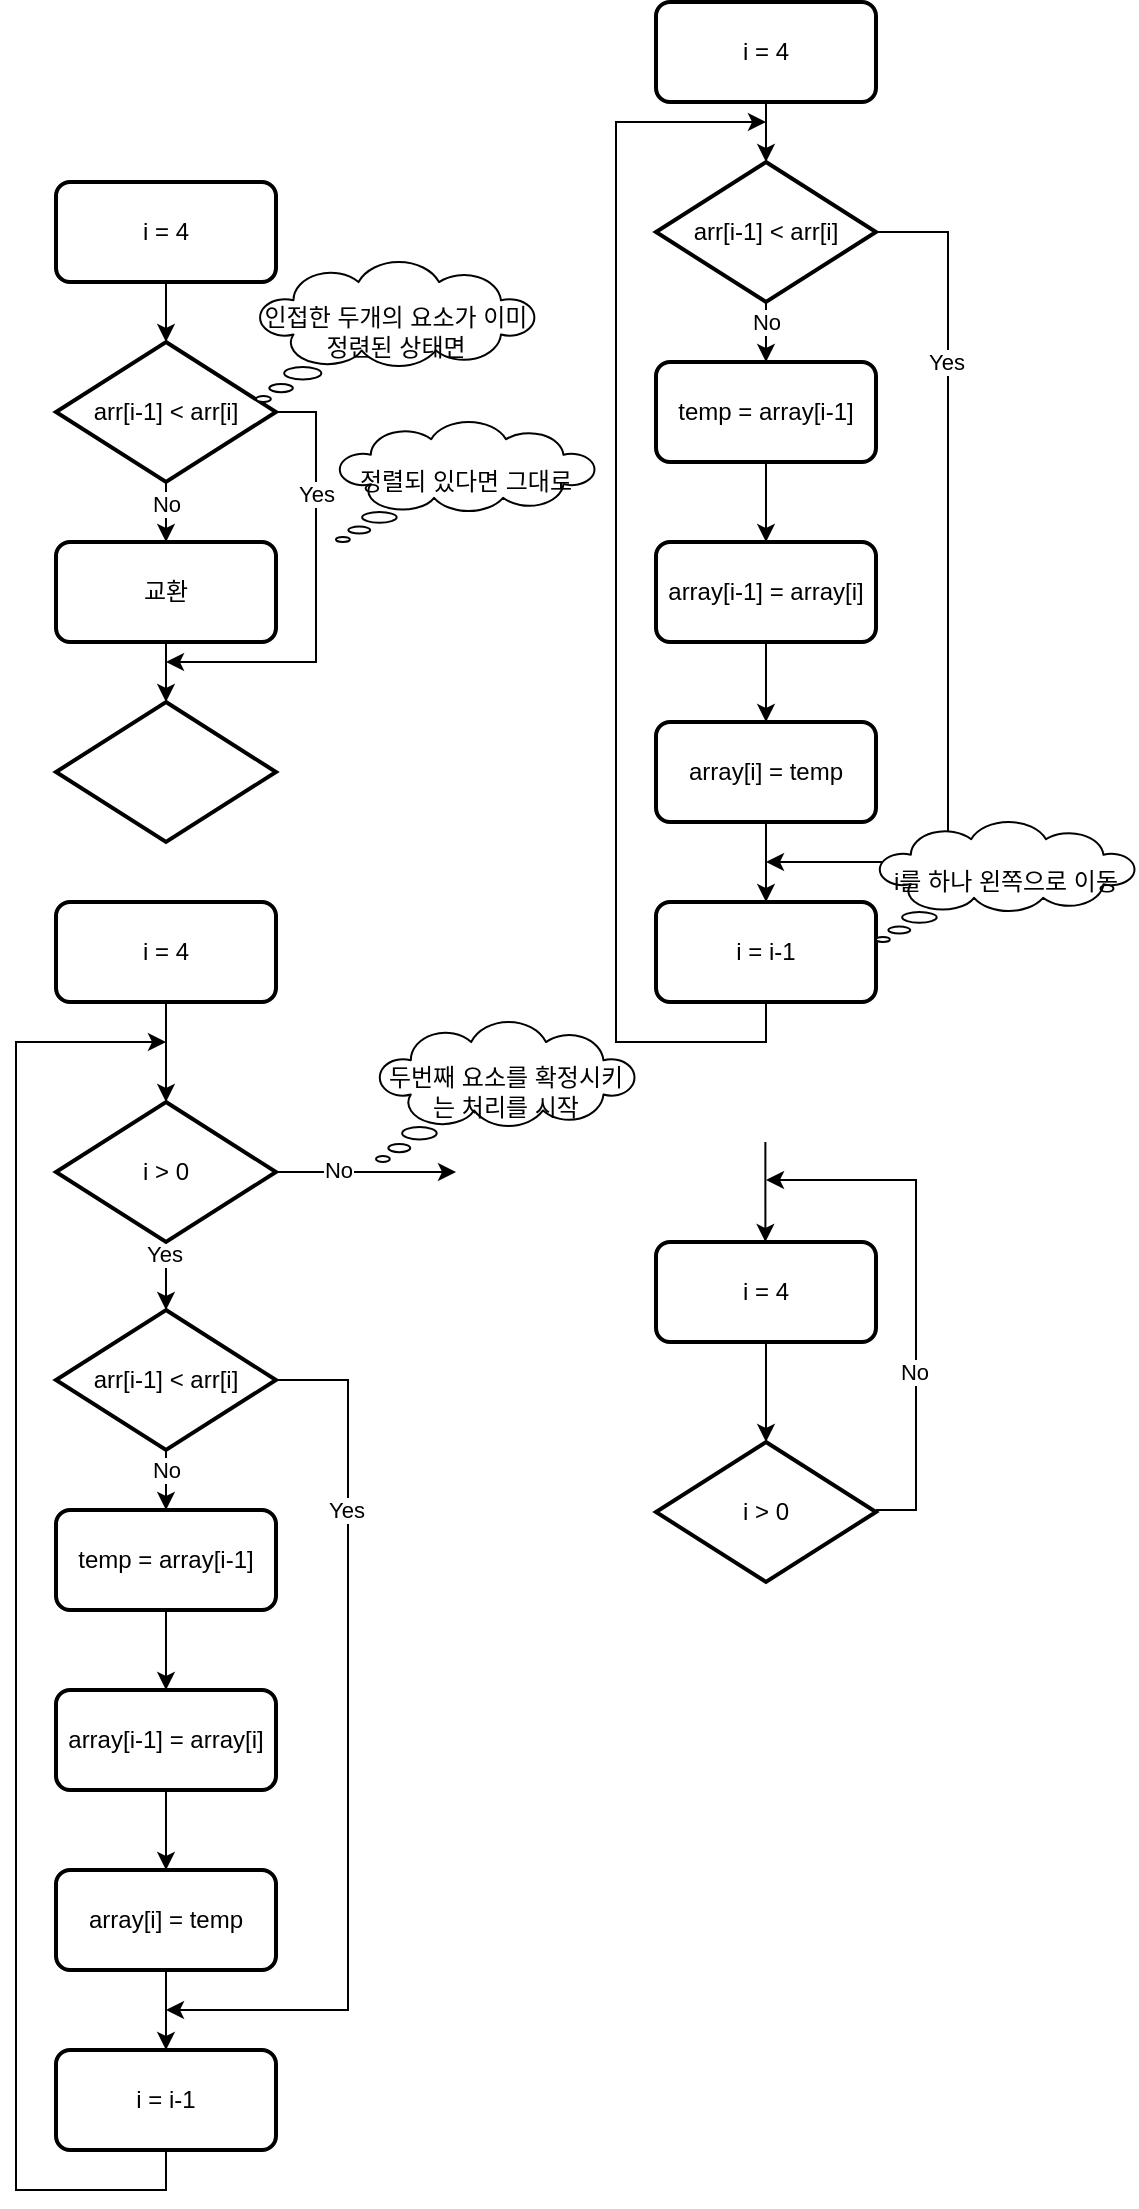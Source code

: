 <mxfile version="16.5.1" type="device"><diagram id="BrU7pwGGdGQ3I291FZM6" name="페이지-1"><mxGraphModel dx="352" dy="448" grid="1" gridSize="10" guides="1" tooltips="1" connect="1" arrows="1" fold="1" page="1" pageScale="1" pageWidth="827" pageHeight="1169" math="0" shadow="0"><root><mxCell id="0"/><mxCell id="1" parent="0"/><mxCell id="U3pKPKzp2jPYETeKQUqn-9" style="edgeStyle=orthogonalEdgeStyle;rounded=0;orthogonalLoop=1;jettySize=auto;html=1;entryX=0.5;entryY=0;entryDx=0;entryDy=0;entryPerimeter=0;" edge="1" parent="1" source="U3pKPKzp2jPYETeKQUqn-5" target="U3pKPKzp2jPYETeKQUqn-6"><mxGeometry relative="1" as="geometry"/></mxCell><mxCell id="U3pKPKzp2jPYETeKQUqn-5" value="i = 4" style="rounded=1;whiteSpace=wrap;html=1;absoluteArcSize=1;arcSize=14;strokeWidth=2;" vertex="1" parent="1"><mxGeometry x="40" y="130" width="110" height="50" as="geometry"/></mxCell><mxCell id="U3pKPKzp2jPYETeKQUqn-10" style="edgeStyle=orthogonalEdgeStyle;rounded=0;orthogonalLoop=1;jettySize=auto;html=1;" edge="1" parent="1" source="U3pKPKzp2jPYETeKQUqn-6" target="U3pKPKzp2jPYETeKQUqn-7"><mxGeometry relative="1" as="geometry"/></mxCell><mxCell id="U3pKPKzp2jPYETeKQUqn-12" value="No" style="edgeLabel;html=1;align=center;verticalAlign=middle;resizable=0;points=[];" vertex="1" connectable="0" parent="U3pKPKzp2jPYETeKQUqn-10"><mxGeometry x="-0.789" y="-1" relative="1" as="geometry"><mxPoint x="1" y="5" as="offset"/></mxGeometry></mxCell><mxCell id="U3pKPKzp2jPYETeKQUqn-13" style="edgeStyle=orthogonalEdgeStyle;rounded=0;orthogonalLoop=1;jettySize=auto;html=1;exitX=1;exitY=0.5;exitDx=0;exitDy=0;exitPerimeter=0;" edge="1" parent="1" source="U3pKPKzp2jPYETeKQUqn-6"><mxGeometry relative="1" as="geometry"><mxPoint x="95" y="370" as="targetPoint"/><Array as="points"><mxPoint x="170" y="245"/><mxPoint x="170" y="370"/></Array></mxGeometry></mxCell><mxCell id="U3pKPKzp2jPYETeKQUqn-14" value="Yes" style="edgeLabel;html=1;align=center;verticalAlign=middle;resizable=0;points=[];" vertex="1" connectable="0" parent="U3pKPKzp2jPYETeKQUqn-13"><mxGeometry x="-0.444" y="1" relative="1" as="geometry"><mxPoint x="-1" as="offset"/></mxGeometry></mxCell><mxCell id="U3pKPKzp2jPYETeKQUqn-6" value="arr[i-1] &amp;lt; arr[i]" style="strokeWidth=2;html=1;shape=mxgraph.flowchart.decision;whiteSpace=wrap;" vertex="1" parent="1"><mxGeometry x="40" y="210" width="110" height="70" as="geometry"/></mxCell><mxCell id="U3pKPKzp2jPYETeKQUqn-11" style="edgeStyle=orthogonalEdgeStyle;rounded=0;orthogonalLoop=1;jettySize=auto;html=1;entryX=0.5;entryY=0;entryDx=0;entryDy=0;entryPerimeter=0;" edge="1" parent="1" source="U3pKPKzp2jPYETeKQUqn-7" target="U3pKPKzp2jPYETeKQUqn-8"><mxGeometry relative="1" as="geometry"><Array as="points"><mxPoint x="95" y="380"/><mxPoint x="95" y="380"/></Array></mxGeometry></mxCell><mxCell id="U3pKPKzp2jPYETeKQUqn-7" value="교환" style="rounded=1;whiteSpace=wrap;html=1;absoluteArcSize=1;arcSize=14;strokeWidth=2;" vertex="1" parent="1"><mxGeometry x="40" y="310" width="110" height="50" as="geometry"/></mxCell><mxCell id="U3pKPKzp2jPYETeKQUqn-8" value="" style="strokeWidth=2;html=1;shape=mxgraph.flowchart.decision;whiteSpace=wrap;" vertex="1" parent="1"><mxGeometry x="40" y="390" width="110" height="70" as="geometry"/></mxCell><mxCell id="U3pKPKzp2jPYETeKQUqn-16" value="인접한 두개의 요소가 이미 정련된 상태면" style="whiteSpace=wrap;html=1;shape=mxgraph.basic.cloud_callout" vertex="1" parent="1"><mxGeometry x="140" y="170" width="140" height="70" as="geometry"/></mxCell><mxCell id="U3pKPKzp2jPYETeKQUqn-17" value="정렬되 있다면 그대로" style="whiteSpace=wrap;html=1;shape=mxgraph.basic.cloud_callout" vertex="1" parent="1"><mxGeometry x="180" y="250" width="130" height="60" as="geometry"/></mxCell><mxCell id="U3pKPKzp2jPYETeKQUqn-23" style="edgeStyle=orthogonalEdgeStyle;rounded=0;orthogonalLoop=1;jettySize=auto;html=1;entryX=0.5;entryY=0;entryDx=0;entryDy=0;entryPerimeter=0;" edge="1" parent="1" source="U3pKPKzp2jPYETeKQUqn-18" target="U3pKPKzp2jPYETeKQUqn-19"><mxGeometry relative="1" as="geometry"/></mxCell><mxCell id="U3pKPKzp2jPYETeKQUqn-18" value="i = 4" style="rounded=1;whiteSpace=wrap;html=1;absoluteArcSize=1;arcSize=14;strokeWidth=2;" vertex="1" parent="1"><mxGeometry x="340" y="40" width="110" height="50" as="geometry"/></mxCell><mxCell id="U3pKPKzp2jPYETeKQUqn-24" style="edgeStyle=orthogonalEdgeStyle;rounded=0;orthogonalLoop=1;jettySize=auto;html=1;" edge="1" parent="1" source="U3pKPKzp2jPYETeKQUqn-19" target="U3pKPKzp2jPYETeKQUqn-21"><mxGeometry relative="1" as="geometry"/></mxCell><mxCell id="U3pKPKzp2jPYETeKQUqn-31" value="No" style="edgeLabel;html=1;align=center;verticalAlign=middle;resizable=0;points=[];" vertex="1" connectable="0" parent="U3pKPKzp2jPYETeKQUqn-24"><mxGeometry x="-0.748" relative="1" as="geometry"><mxPoint y="3" as="offset"/></mxGeometry></mxCell><mxCell id="U3pKPKzp2jPYETeKQUqn-29" style="edgeStyle=orthogonalEdgeStyle;rounded=0;orthogonalLoop=1;jettySize=auto;html=1;exitX=1;exitY=0.5;exitDx=0;exitDy=0;exitPerimeter=0;" edge="1" parent="1" source="U3pKPKzp2jPYETeKQUqn-19"><mxGeometry relative="1" as="geometry"><mxPoint x="395" y="470" as="targetPoint"/><Array as="points"><mxPoint x="486" y="155"/><mxPoint x="486" y="470"/></Array></mxGeometry></mxCell><mxCell id="U3pKPKzp2jPYETeKQUqn-30" value="Yes" style="edgeLabel;html=1;align=center;verticalAlign=middle;resizable=0;points=[];" vertex="1" connectable="0" parent="U3pKPKzp2jPYETeKQUqn-29"><mxGeometry x="-0.543" y="-1" relative="1" as="geometry"><mxPoint as="offset"/></mxGeometry></mxCell><mxCell id="U3pKPKzp2jPYETeKQUqn-19" value="arr[i-1] &amp;lt; arr[i]" style="strokeWidth=2;html=1;shape=mxgraph.flowchart.decision;whiteSpace=wrap;" vertex="1" parent="1"><mxGeometry x="340" y="120" width="110" height="70" as="geometry"/></mxCell><mxCell id="U3pKPKzp2jPYETeKQUqn-26" style="edgeStyle=orthogonalEdgeStyle;rounded=0;orthogonalLoop=1;jettySize=auto;html=1;" edge="1" parent="1" source="U3pKPKzp2jPYETeKQUqn-20" target="U3pKPKzp2jPYETeKQUqn-22"><mxGeometry relative="1" as="geometry"/></mxCell><mxCell id="U3pKPKzp2jPYETeKQUqn-20" value="array[i-1] = array[i]" style="rounded=1;whiteSpace=wrap;html=1;absoluteArcSize=1;arcSize=14;strokeWidth=2;" vertex="1" parent="1"><mxGeometry x="340" y="310" width="110" height="50" as="geometry"/></mxCell><mxCell id="U3pKPKzp2jPYETeKQUqn-25" style="edgeStyle=orthogonalEdgeStyle;rounded=0;orthogonalLoop=1;jettySize=auto;html=1;" edge="1" parent="1" source="U3pKPKzp2jPYETeKQUqn-21" target="U3pKPKzp2jPYETeKQUqn-20"><mxGeometry relative="1" as="geometry"/></mxCell><mxCell id="U3pKPKzp2jPYETeKQUqn-21" value="temp = array[i-1]" style="rounded=1;whiteSpace=wrap;html=1;absoluteArcSize=1;arcSize=14;strokeWidth=2;" vertex="1" parent="1"><mxGeometry x="340" y="220" width="110" height="50" as="geometry"/></mxCell><mxCell id="U3pKPKzp2jPYETeKQUqn-28" style="edgeStyle=orthogonalEdgeStyle;rounded=0;orthogonalLoop=1;jettySize=auto;html=1;entryX=0.5;entryY=0;entryDx=0;entryDy=0;entryPerimeter=0;" edge="1" parent="1" source="U3pKPKzp2jPYETeKQUqn-22"><mxGeometry relative="1" as="geometry"><mxPoint x="395" y="490" as="targetPoint"/></mxGeometry></mxCell><mxCell id="U3pKPKzp2jPYETeKQUqn-22" value="array[i] = temp" style="rounded=1;whiteSpace=wrap;html=1;absoluteArcSize=1;arcSize=14;strokeWidth=2;" vertex="1" parent="1"><mxGeometry x="340" y="400" width="110" height="50" as="geometry"/></mxCell><mxCell id="U3pKPKzp2jPYETeKQUqn-33" style="edgeStyle=orthogonalEdgeStyle;rounded=0;orthogonalLoop=1;jettySize=auto;html=1;exitX=0.5;exitY=1;exitDx=0;exitDy=0;" edge="1" parent="1" source="U3pKPKzp2jPYETeKQUqn-32"><mxGeometry relative="1" as="geometry"><mxPoint x="395" y="100" as="targetPoint"/><Array as="points"><mxPoint x="395" y="560"/><mxPoint x="320" y="560"/><mxPoint x="320" y="100"/></Array></mxGeometry></mxCell><mxCell id="U3pKPKzp2jPYETeKQUqn-32" value="i = i-1" style="rounded=1;whiteSpace=wrap;html=1;absoluteArcSize=1;arcSize=14;strokeWidth=2;" vertex="1" parent="1"><mxGeometry x="340" y="490" width="110" height="50" as="geometry"/></mxCell><mxCell id="U3pKPKzp2jPYETeKQUqn-34" value="i를 하나 왼쪽으로 이동" style="whiteSpace=wrap;html=1;shape=mxgraph.basic.cloud_callout" vertex="1" parent="1"><mxGeometry x="450" y="450" width="130" height="60" as="geometry"/></mxCell><mxCell id="U3pKPKzp2jPYETeKQUqn-55" style="edgeStyle=orthogonalEdgeStyle;rounded=0;orthogonalLoop=1;jettySize=auto;html=1;entryX=0.5;entryY=0;entryDx=0;entryDy=0;entryPerimeter=0;" edge="1" parent="1" source="U3pKPKzp2jPYETeKQUqn-37" target="U3pKPKzp2jPYETeKQUqn-53"><mxGeometry relative="1" as="geometry"/></mxCell><mxCell id="U3pKPKzp2jPYETeKQUqn-37" value="i = 4" style="rounded=1;whiteSpace=wrap;html=1;absoluteArcSize=1;arcSize=14;strokeWidth=2;" vertex="1" parent="1"><mxGeometry x="40" y="490" width="110" height="50" as="geometry"/></mxCell><mxCell id="U3pKPKzp2jPYETeKQUqn-38" style="edgeStyle=orthogonalEdgeStyle;rounded=0;orthogonalLoop=1;jettySize=auto;html=1;" edge="1" parent="1" source="U3pKPKzp2jPYETeKQUqn-42" target="U3pKPKzp2jPYETeKQUqn-46"><mxGeometry relative="1" as="geometry"/></mxCell><mxCell id="U3pKPKzp2jPYETeKQUqn-39" value="No" style="edgeLabel;html=1;align=center;verticalAlign=middle;resizable=0;points=[];" vertex="1" connectable="0" parent="U3pKPKzp2jPYETeKQUqn-38"><mxGeometry x="-0.748" relative="1" as="geometry"><mxPoint y="3" as="offset"/></mxGeometry></mxCell><mxCell id="U3pKPKzp2jPYETeKQUqn-40" style="edgeStyle=orthogonalEdgeStyle;rounded=0;orthogonalLoop=1;jettySize=auto;html=1;exitX=1;exitY=0.5;exitDx=0;exitDy=0;exitPerimeter=0;" edge="1" parent="1" source="U3pKPKzp2jPYETeKQUqn-42"><mxGeometry relative="1" as="geometry"><mxPoint x="95" y="1044" as="targetPoint"/><Array as="points"><mxPoint x="186" y="729"/><mxPoint x="186" y="1044"/></Array></mxGeometry></mxCell><mxCell id="U3pKPKzp2jPYETeKQUqn-41" value="Yes" style="edgeLabel;html=1;align=center;verticalAlign=middle;resizable=0;points=[];" vertex="1" connectable="0" parent="U3pKPKzp2jPYETeKQUqn-40"><mxGeometry x="-0.543" y="-1" relative="1" as="geometry"><mxPoint as="offset"/></mxGeometry></mxCell><mxCell id="U3pKPKzp2jPYETeKQUqn-42" value="arr[i-1] &amp;lt; arr[i]" style="strokeWidth=2;html=1;shape=mxgraph.flowchart.decision;whiteSpace=wrap;" vertex="1" parent="1"><mxGeometry x="40" y="694" width="110" height="70" as="geometry"/></mxCell><mxCell id="U3pKPKzp2jPYETeKQUqn-43" style="edgeStyle=orthogonalEdgeStyle;rounded=0;orthogonalLoop=1;jettySize=auto;html=1;" edge="1" parent="1" source="U3pKPKzp2jPYETeKQUqn-44" target="U3pKPKzp2jPYETeKQUqn-48"><mxGeometry relative="1" as="geometry"/></mxCell><mxCell id="U3pKPKzp2jPYETeKQUqn-44" value="array[i-1] = array[i]" style="rounded=1;whiteSpace=wrap;html=1;absoluteArcSize=1;arcSize=14;strokeWidth=2;" vertex="1" parent="1"><mxGeometry x="40" y="884" width="110" height="50" as="geometry"/></mxCell><mxCell id="U3pKPKzp2jPYETeKQUqn-45" style="edgeStyle=orthogonalEdgeStyle;rounded=0;orthogonalLoop=1;jettySize=auto;html=1;" edge="1" parent="1" source="U3pKPKzp2jPYETeKQUqn-46" target="U3pKPKzp2jPYETeKQUqn-44"><mxGeometry relative="1" as="geometry"/></mxCell><mxCell id="U3pKPKzp2jPYETeKQUqn-46" value="temp = array[i-1]" style="rounded=1;whiteSpace=wrap;html=1;absoluteArcSize=1;arcSize=14;strokeWidth=2;" vertex="1" parent="1"><mxGeometry x="40" y="794" width="110" height="50" as="geometry"/></mxCell><mxCell id="U3pKPKzp2jPYETeKQUqn-47" style="edgeStyle=orthogonalEdgeStyle;rounded=0;orthogonalLoop=1;jettySize=auto;html=1;entryX=0.5;entryY=0;entryDx=0;entryDy=0;entryPerimeter=0;" edge="1" parent="1" source="U3pKPKzp2jPYETeKQUqn-48"><mxGeometry relative="1" as="geometry"><mxPoint x="95" y="1064" as="targetPoint"/></mxGeometry></mxCell><mxCell id="U3pKPKzp2jPYETeKQUqn-48" value="array[i] = temp" style="rounded=1;whiteSpace=wrap;html=1;absoluteArcSize=1;arcSize=14;strokeWidth=2;" vertex="1" parent="1"><mxGeometry x="40" y="974" width="110" height="50" as="geometry"/></mxCell><mxCell id="U3pKPKzp2jPYETeKQUqn-57" style="edgeStyle=orthogonalEdgeStyle;rounded=0;orthogonalLoop=1;jettySize=auto;html=1;exitX=0.5;exitY=1;exitDx=0;exitDy=0;" edge="1" parent="1" source="U3pKPKzp2jPYETeKQUqn-50"><mxGeometry relative="1" as="geometry"><mxPoint x="95" y="560" as="targetPoint"/><Array as="points"><mxPoint x="95" y="1134"/><mxPoint x="20" y="1134"/><mxPoint x="20" y="560"/></Array></mxGeometry></mxCell><mxCell id="U3pKPKzp2jPYETeKQUqn-50" value="i = i-1" style="rounded=1;whiteSpace=wrap;html=1;absoluteArcSize=1;arcSize=14;strokeWidth=2;" vertex="1" parent="1"><mxGeometry x="40" y="1064" width="110" height="50" as="geometry"/></mxCell><mxCell id="U3pKPKzp2jPYETeKQUqn-56" style="edgeStyle=orthogonalEdgeStyle;rounded=0;orthogonalLoop=1;jettySize=auto;html=1;entryX=0.5;entryY=0;entryDx=0;entryDy=0;entryPerimeter=0;" edge="1" parent="1" source="U3pKPKzp2jPYETeKQUqn-53" target="U3pKPKzp2jPYETeKQUqn-42"><mxGeometry relative="1" as="geometry"/></mxCell><mxCell id="U3pKPKzp2jPYETeKQUqn-60" value="Yes" style="edgeLabel;html=1;align=center;verticalAlign=middle;resizable=0;points=[];" vertex="1" connectable="0" parent="U3pKPKzp2jPYETeKQUqn-56"><mxGeometry x="-0.752" y="-1" relative="1" as="geometry"><mxPoint as="offset"/></mxGeometry></mxCell><mxCell id="U3pKPKzp2jPYETeKQUqn-59" style="edgeStyle=orthogonalEdgeStyle;rounded=0;orthogonalLoop=1;jettySize=auto;html=1;" edge="1" parent="1" source="U3pKPKzp2jPYETeKQUqn-53"><mxGeometry relative="1" as="geometry"><mxPoint x="240" y="625" as="targetPoint"/></mxGeometry></mxCell><mxCell id="U3pKPKzp2jPYETeKQUqn-61" value="No" style="edgeLabel;html=1;align=center;verticalAlign=middle;resizable=0;points=[];" vertex="1" connectable="0" parent="U3pKPKzp2jPYETeKQUqn-59"><mxGeometry x="-0.311" y="1" relative="1" as="geometry"><mxPoint as="offset"/></mxGeometry></mxCell><mxCell id="U3pKPKzp2jPYETeKQUqn-53" value="i &amp;gt; 0" style="strokeWidth=2;html=1;shape=mxgraph.flowchart.decision;whiteSpace=wrap;" vertex="1" parent="1"><mxGeometry x="40" y="590" width="110" height="70" as="geometry"/></mxCell><mxCell id="U3pKPKzp2jPYETeKQUqn-62" value="두번째 요소를 확정시키는 처리를 시작" style="whiteSpace=wrap;html=1;shape=mxgraph.basic.cloud_callout" vertex="1" parent="1"><mxGeometry x="200" y="550" width="130" height="70" as="geometry"/></mxCell><mxCell id="U3pKPKzp2jPYETeKQUqn-63" style="edgeStyle=orthogonalEdgeStyle;rounded=0;orthogonalLoop=1;jettySize=auto;html=1;entryX=0.5;entryY=0;entryDx=0;entryDy=0;entryPerimeter=0;" edge="1" parent="1" source="U3pKPKzp2jPYETeKQUqn-64" target="U3pKPKzp2jPYETeKQUqn-68"><mxGeometry relative="1" as="geometry"/></mxCell><mxCell id="U3pKPKzp2jPYETeKQUqn-64" value="i = 4" style="rounded=1;whiteSpace=wrap;html=1;absoluteArcSize=1;arcSize=14;strokeWidth=2;" vertex="1" parent="1"><mxGeometry x="340" y="660" width="110" height="50" as="geometry"/></mxCell><mxCell id="U3pKPKzp2jPYETeKQUqn-66" style="edgeStyle=orthogonalEdgeStyle;rounded=0;orthogonalLoop=1;jettySize=auto;html=1;exitX=1;exitY=0.5;exitDx=0;exitDy=0;exitPerimeter=0;" edge="1" parent="1"><mxGeometry relative="1" as="geometry"><mxPoint x="395" y="628.97" as="targetPoint"/><mxPoint x="450.0" y="793.97" as="sourcePoint"/><Array as="points"><mxPoint x="470" y="793.97"/><mxPoint x="470" y="628.97"/></Array></mxGeometry></mxCell><mxCell id="U3pKPKzp2jPYETeKQUqn-67" value="No" style="edgeLabel;html=1;align=center;verticalAlign=middle;resizable=0;points=[];" vertex="1" connectable="0" parent="U3pKPKzp2jPYETeKQUqn-66"><mxGeometry x="-0.311" y="1" relative="1" as="geometry"><mxPoint as="offset"/></mxGeometry></mxCell><mxCell id="U3pKPKzp2jPYETeKQUqn-68" value="i &amp;gt; 0" style="strokeWidth=2;html=1;shape=mxgraph.flowchart.decision;whiteSpace=wrap;" vertex="1" parent="1"><mxGeometry x="340" y="760" width="110" height="70" as="geometry"/></mxCell><mxCell id="U3pKPKzp2jPYETeKQUqn-69" style="edgeStyle=orthogonalEdgeStyle;rounded=0;orthogonalLoop=1;jettySize=auto;html=1;entryX=0.5;entryY=0;entryDx=0;entryDy=0;entryPerimeter=0;" edge="1" parent="1"><mxGeometry relative="1" as="geometry"><mxPoint x="394.69" y="610" as="sourcePoint"/><mxPoint x="394.69" y="660" as="targetPoint"/><Array as="points"><mxPoint x="394.69" y="650"/><mxPoint x="394.69" y="650"/></Array></mxGeometry></mxCell></root></mxGraphModel></diagram></mxfile>